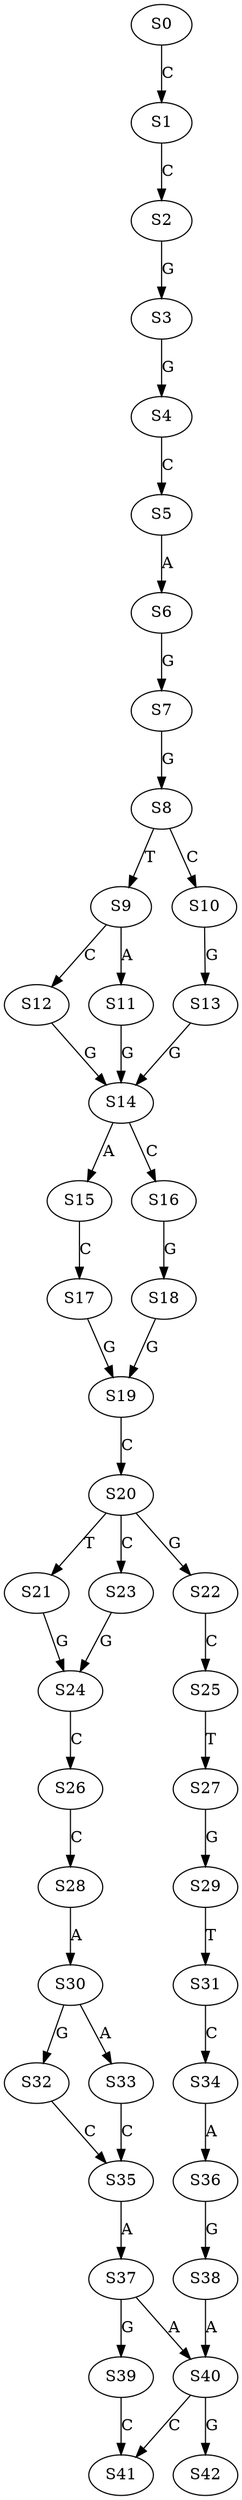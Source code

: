 strict digraph  {
	S0 -> S1 [ label = C ];
	S1 -> S2 [ label = C ];
	S2 -> S3 [ label = G ];
	S3 -> S4 [ label = G ];
	S4 -> S5 [ label = C ];
	S5 -> S6 [ label = A ];
	S6 -> S7 [ label = G ];
	S7 -> S8 [ label = G ];
	S8 -> S9 [ label = T ];
	S8 -> S10 [ label = C ];
	S9 -> S11 [ label = A ];
	S9 -> S12 [ label = C ];
	S10 -> S13 [ label = G ];
	S11 -> S14 [ label = G ];
	S12 -> S14 [ label = G ];
	S13 -> S14 [ label = G ];
	S14 -> S15 [ label = A ];
	S14 -> S16 [ label = C ];
	S15 -> S17 [ label = C ];
	S16 -> S18 [ label = G ];
	S17 -> S19 [ label = G ];
	S18 -> S19 [ label = G ];
	S19 -> S20 [ label = C ];
	S20 -> S21 [ label = T ];
	S20 -> S22 [ label = G ];
	S20 -> S23 [ label = C ];
	S21 -> S24 [ label = G ];
	S22 -> S25 [ label = C ];
	S23 -> S24 [ label = G ];
	S24 -> S26 [ label = C ];
	S25 -> S27 [ label = T ];
	S26 -> S28 [ label = C ];
	S27 -> S29 [ label = G ];
	S28 -> S30 [ label = A ];
	S29 -> S31 [ label = T ];
	S30 -> S32 [ label = G ];
	S30 -> S33 [ label = A ];
	S31 -> S34 [ label = C ];
	S32 -> S35 [ label = C ];
	S33 -> S35 [ label = C ];
	S34 -> S36 [ label = A ];
	S35 -> S37 [ label = A ];
	S36 -> S38 [ label = G ];
	S37 -> S39 [ label = G ];
	S37 -> S40 [ label = A ];
	S38 -> S40 [ label = A ];
	S39 -> S41 [ label = C ];
	S40 -> S42 [ label = G ];
	S40 -> S41 [ label = C ];
}
